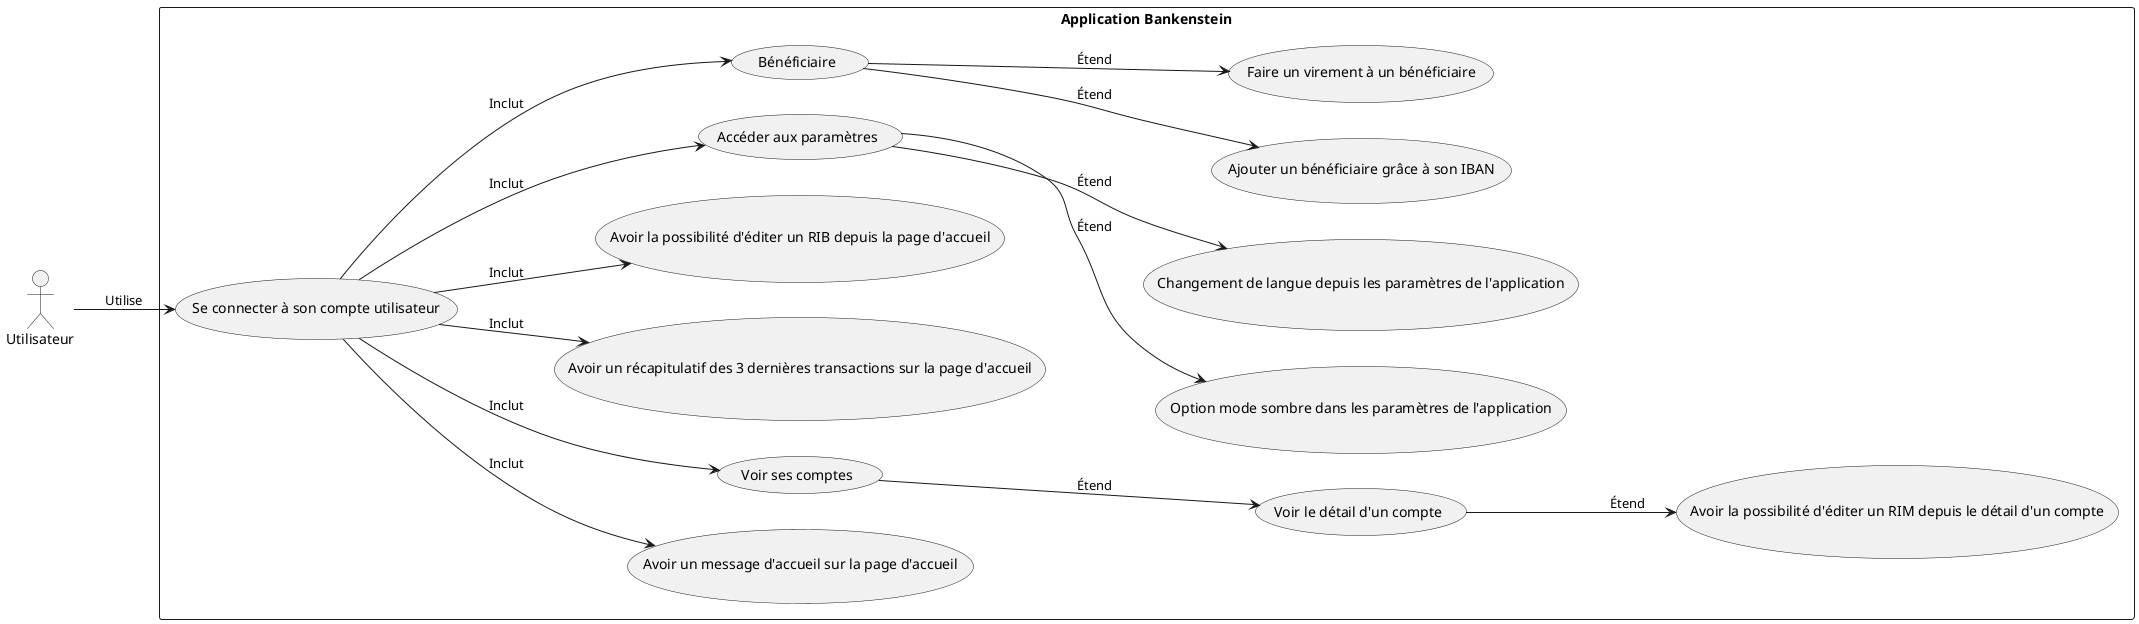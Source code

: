 @startuml

left to right direction
skinparam packageStyle rectangle

actor Utilisateur as User
rectangle "Application Bankenstein" {
  usecase "Se connecter à son compte utilisateur" as Connexion
  usecase "Avoir un message d'accueil sur la page d'accueil" as MessageAccueil
  usecase "Voir ses comptes" as VoirComptes
  usecase "Avoir un récapitulatif des 3 dernières transactions sur la page d'accueil" as RecapTransactions
  usecase "Avoir la possibilité d'éditer un RIB depuis la page d'accueil" as EditerRIB
  usecase "Accéder aux paramètres" as Parametres
  usecase "Voir le détail d'un compte" as DetailCompte
  usecase "Avoir la possibilité d'éditer un RIM depuis le détail d'un compte" as EditerRIM
  usecase "Option mode sombre dans les paramètres de l'application" as ModeSombre
  usecase "Changement de langue depuis les paramètres de l'application" as ChangementLangue
  usecase "Bénéficiaire" as Beneficiaire
  usecase "Ajouter un bénéficiaire grâce à son IBAN" as AjouterBeneficiaire
  usecase "Faire un virement à un bénéficiaire" as VirementBeneficiaire

  User --> Connexion : Utilise
  Connexion --> MessageAccueil : Inclut
  Connexion --> VoirComptes : Inclut
  Connexion --> RecapTransactions : Inclut
  Connexion --> EditerRIB : Inclut
  Connexion --> Parametres : Inclut
  Connexion --> Beneficiaire : Inclut

  VoirComptes --> DetailCompte : Étend
  DetailCompte --> EditerRIM : Étend

  Parametres --> ModeSombre : Étend
  Parametres --> ChangementLangue : Étend

  Beneficiaire --> AjouterBeneficiaire : Étend
  Beneficiaire --> VirementBeneficiaire : Étend
}

@enduml
